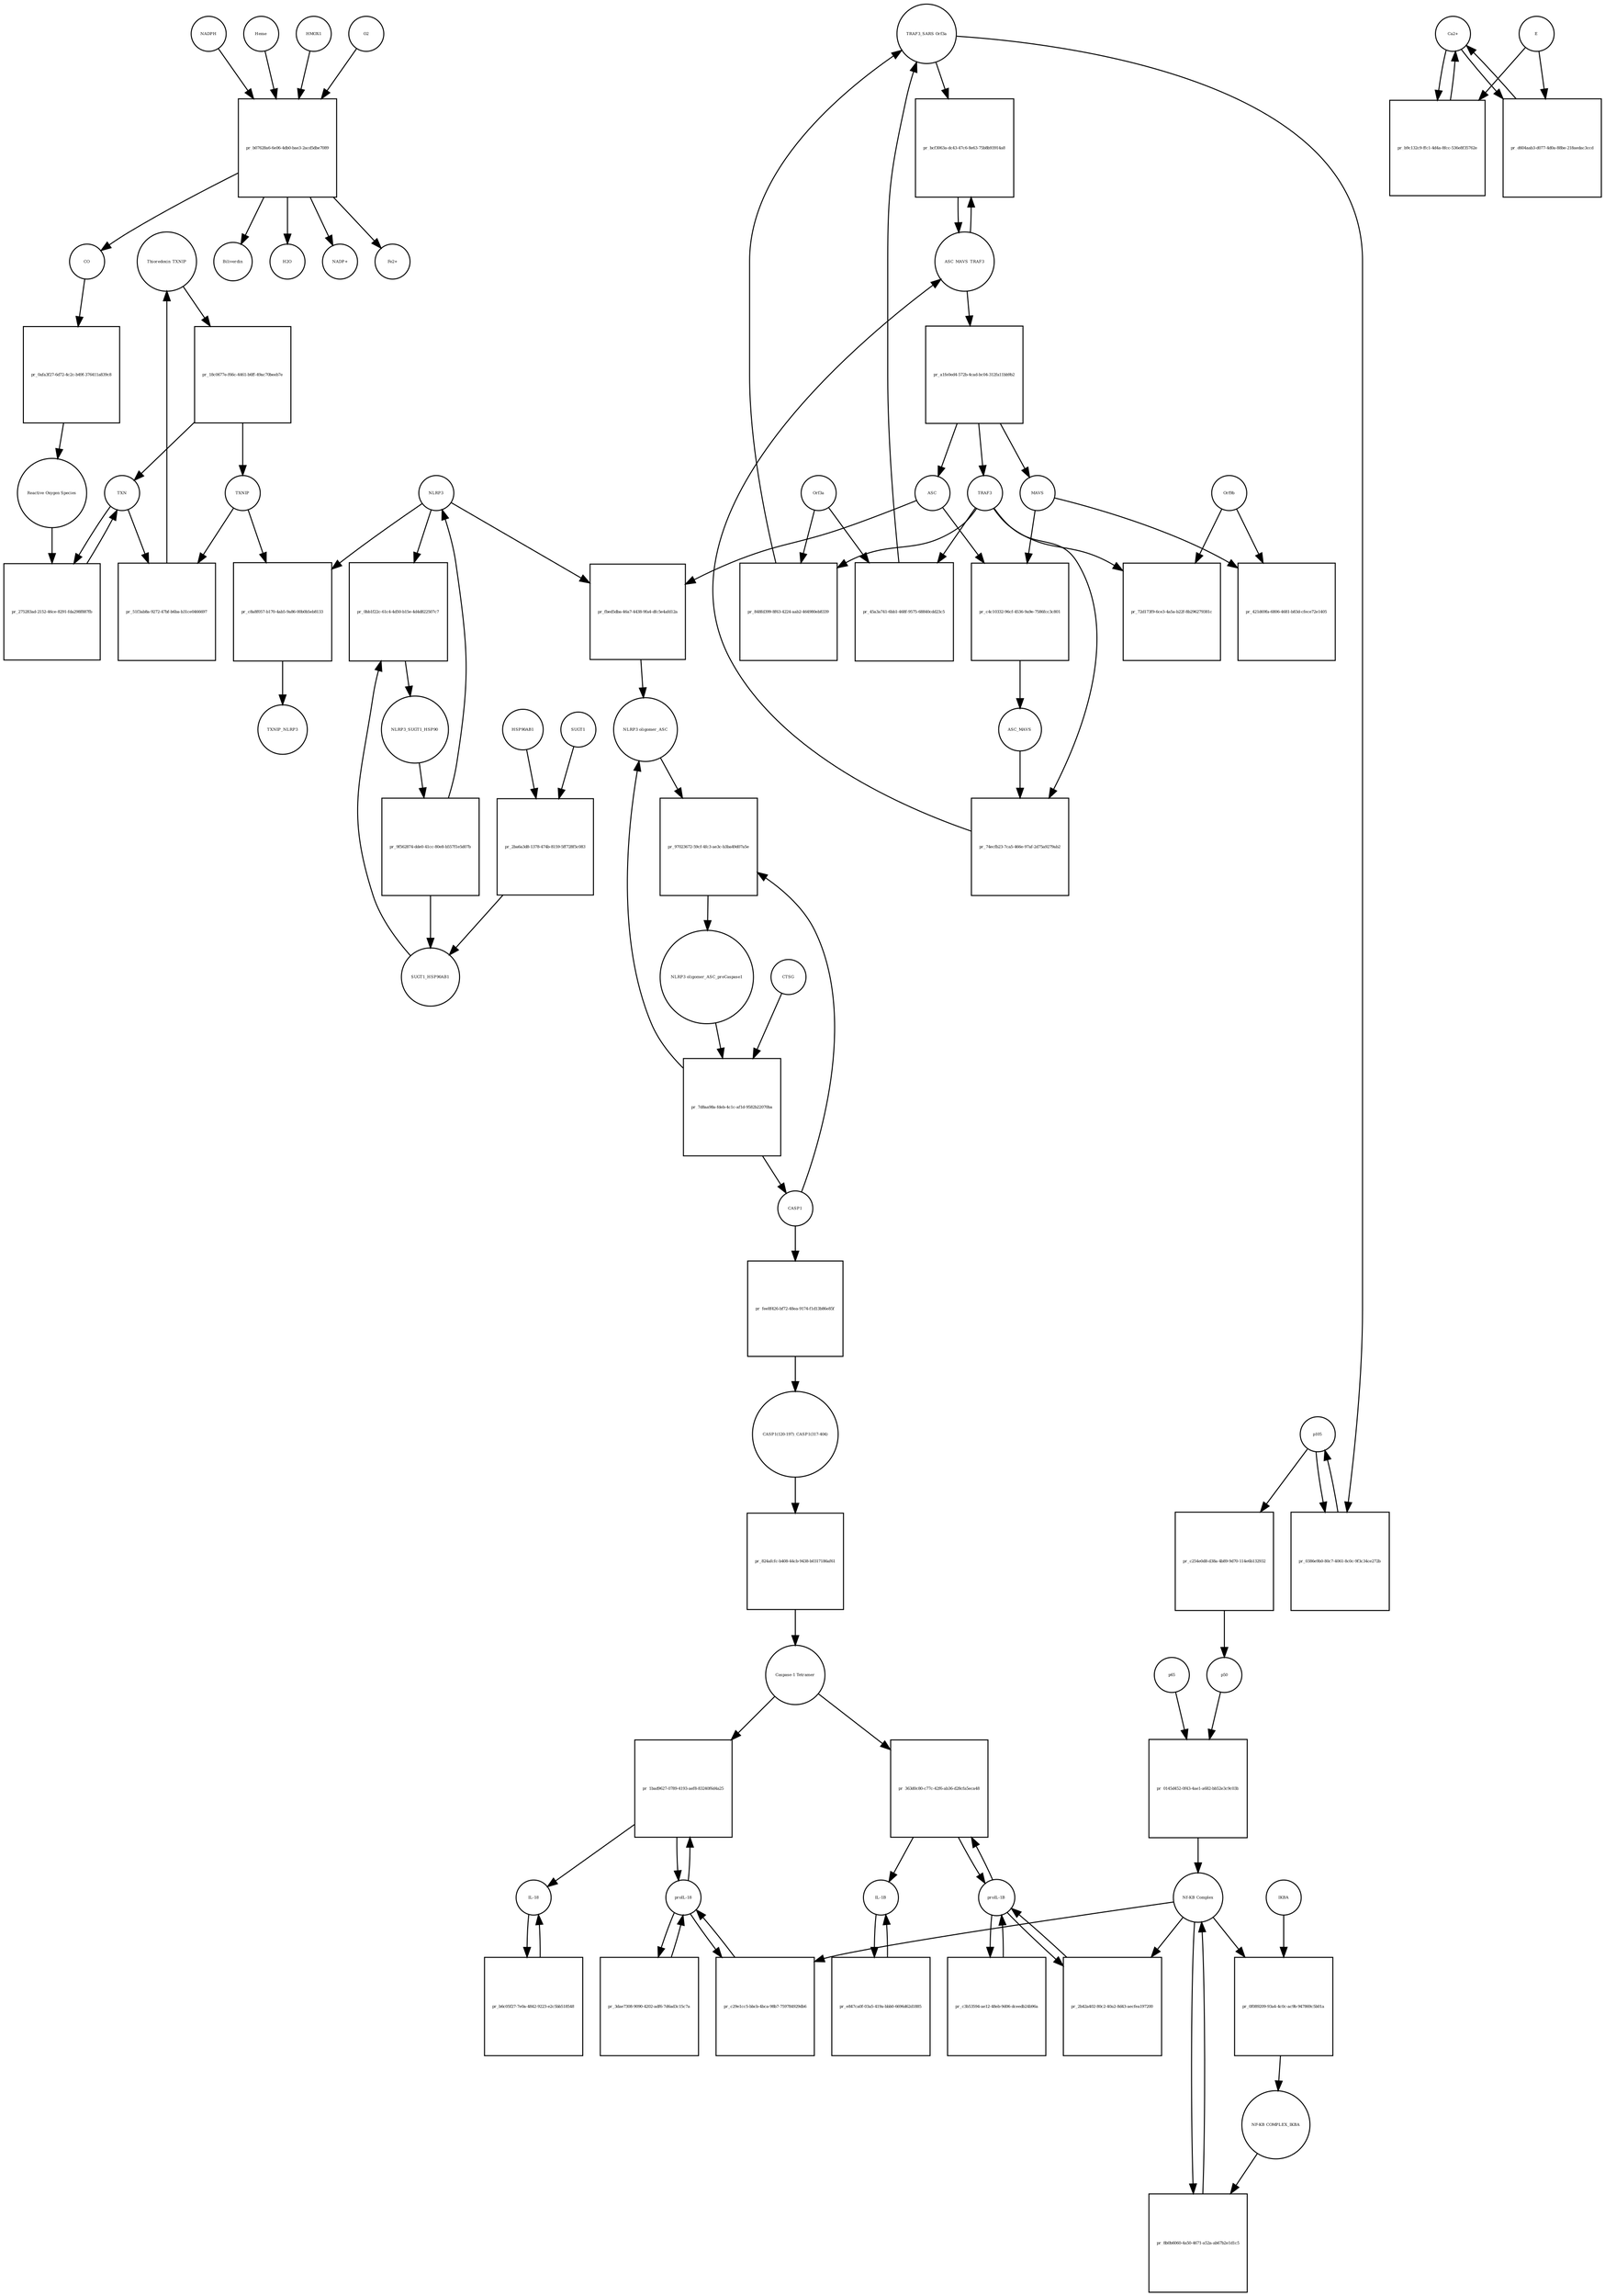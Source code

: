 strict digraph  {
Thioredoxin_TXNIP [annotation="urn_miriam_uniprot_P10599|urn_miriam_uniprot_Q9H3M7", bipartite=0, cls=complex, fontsize=4, label=Thioredoxin_TXNIP, shape=circle];
"pr_18c0677e-f66c-4461-b6ff-49ac70beeb7e" [annotation="", bipartite=1, cls=process, fontsize=4, label="pr_18c0677e-f66c-4461-b6ff-49ac70beeb7e", shape=square];
TXNIP [annotation=urn_miriam_uniprot_Q9H3M7, bipartite=0, cls=macromolecule, fontsize=4, label=TXNIP, shape=circle];
TXN [annotation=urn_miriam_uniprot_P10599, bipartite=0, cls=macromolecule, fontsize=4, label=TXN, shape=circle];
"pr_275283ad-2152-46ce-8291-fda298f887fb" [annotation="", bipartite=1, cls=process, fontsize=4, label="pr_275283ad-2152-46ce-8291-fda298f887fb", shape=square];
"Reactive Oxygen Species" [annotation="urn_miriam_obo.chebi_CHEBI%3A26523", bipartite=0, cls="simple chemical", fontsize=4, label="Reactive Oxygen Species", shape=circle];
"pr_51f3ab8a-9272-47bf-b6ba-b31ce0466697" [annotation="", bipartite=1, cls=process, fontsize=4, label="pr_51f3ab8a-9272-47bf-b6ba-b31ce0466697", shape=square];
HSP90AB1 [annotation=urn_miriam_uniprot_P08238, bipartite=0, cls=macromolecule, fontsize=4, label=HSP90AB1, shape=circle];
"pr_2ba6a3d8-1378-474b-8159-5ff728f5c083" [annotation="", bipartite=1, cls=process, fontsize=4, label="pr_2ba6a3d8-1378-474b-8159-5ff728f5c083", shape=square];
SUGT1 [annotation=urn_miriam_uniprot_Q9Y2Z0, bipartite=0, cls=macromolecule, fontsize=4, label=SUGT1, shape=circle];
SUGT1_HSP90AB1 [annotation="urn_miriam_uniprot_P08238|urn_miriam_uniprot_Q9Y2Z0", bipartite=0, cls=complex, fontsize=4, label=SUGT1_HSP90AB1, shape=circle];
NLRP3 [annotation=urn_miriam_uniprot_Q96P20, bipartite=0, cls=macromolecule, fontsize=4, label=NLRP3, shape=circle];
"pr_c8a8f057-b170-4ab5-9a86-00b0b5eb8133" [annotation="", bipartite=1, cls=process, fontsize=4, label="pr_c8a8f057-b170-4ab5-9a86-00b0b5eb8133", shape=square];
TXNIP_NLRP3 [annotation="urn_miriam_uniprot_Q9H3M7|urn_miriam_uniprot_Q96P20", bipartite=0, cls=complex, fontsize=4, label=TXNIP_NLRP3, shape=circle];
"NLRP3 oligomer_ASC_proCaspase1" [annotation="urn_miriam_uniprot_P29466|urn_miriam_uniprot_Q9ULZ3|urn_miriam_uniprot_Q96P20", bipartite=0, cls=complex, fontsize=4, label="NLRP3 oligomer_ASC_proCaspase1", shape=circle];
"pr_7d8aa98a-fdeb-4c1c-af1d-9582b22070ba" [annotation="", bipartite=1, cls=process, fontsize=4, label="pr_7d8aa98a-fdeb-4c1c-af1d-9582b22070ba", shape=square];
CASP1 [annotation=urn_miriam_uniprot_P29466, bipartite=0, cls=macromolecule, fontsize=4, label=CASP1, shape=circle];
CTSG [annotation=urn_miriam_uniprot_P08311, bipartite=0, cls=macromolecule, fontsize=4, label=CTSG, shape=circle];
"NLRP3 oligomer_ASC" [annotation="urn_miriam_uniprot_Q9ULZ3|urn_miriam_uniprot_Q96P20", bipartite=0, cls=complex, fontsize=4, label="NLRP3 oligomer_ASC", shape=circle];
"pr_fee8f426-bf72-48ea-9174-f1d13b86e85f" [annotation="", bipartite=1, cls=process, fontsize=4, label="pr_fee8f426-bf72-48ea-9174-f1d13b86e85f", shape=square];
"CASP1(120-197)_CASP1(317-404)" [annotation=urn_miriam_uniprot_P29466, bipartite=0, cls=complex, fontsize=4, label="CASP1(120-197)_CASP1(317-404)", shape=circle];
"pr_824afcfc-b408-44cb-9438-b0317186af61" [annotation="", bipartite=1, cls=process, fontsize=4, label="pr_824afcfc-b408-44cb-9438-b0317186af61", shape=square];
"Caspase-1 Tetramer" [annotation=urn_miriam_uniprot_P29466, bipartite=0, cls="complex multimer", fontsize=4, label="Caspase-1 Tetramer", shape=circle];
"proIL-1B" [annotation=urn_miriam_uniprot_P01584, bipartite=0, cls=macromolecule, fontsize=4, label="proIL-1B", shape=circle];
"pr_363d0c80-c77c-42f6-ab36-d28cfa5eca48" [annotation="", bipartite=1, cls=process, fontsize=4, label="pr_363d0c80-c77c-42f6-ab36-d28cfa5eca48", shape=square];
"IL-1B" [annotation=urn_miriam_uniprot_P01584, bipartite=0, cls=macromolecule, fontsize=4, label="IL-1B", shape=circle];
"pr_e847ca0f-03a5-419a-bbb0-6696d62d1885" [annotation="", bipartite=1, cls="omitted process", fontsize=4, label="pr_e847ca0f-03a5-419a-bbb0-6696d62d1885", shape=square];
"proIL-18" [annotation=urn_miriam_uniprot_Q14116, bipartite=0, cls=macromolecule, fontsize=4, label="proIL-18", shape=circle];
"pr_1bad9627-0789-4193-aef8-83240f6d4a25" [annotation="", bipartite=1, cls=process, fontsize=4, label="pr_1bad9627-0789-4193-aef8-83240f6d4a25", shape=square];
"IL-18" [annotation=urn_miriam_uniprot_Q14116, bipartite=0, cls=macromolecule, fontsize=4, label="IL-18", shape=circle];
"pr_b6c05f27-7e0a-4842-9223-e2c5bb518548" [annotation="", bipartite=1, cls="omitted process", fontsize=4, label="pr_b6c05f27-7e0a-4842-9223-e2c5bb518548", shape=square];
"pr_97023672-59cf-4fc3-ae3c-b3ba49d07a5e" [annotation="", bipartite=1, cls=process, fontsize=4, label="pr_97023672-59cf-4fc3-ae3c-b3ba49d07a5e", shape=square];
"pr_2b42a402-80c2-40a2-8d43-aecfea197200" [annotation="", bipartite=1, cls=process, fontsize=4, label="pr_2b42a402-80c2-40a2-8d43-aecfea197200", shape=square];
"Nf-KB Complex" [annotation="urn_miriam_uniprot_P19838|urn_miriam_uniprot_Q00653", bipartite=0, cls=complex, fontsize=4, label="Nf-KB Complex", shape=circle];
"pr_c29e1cc5-bbcb-4bca-98b7-759784929db6" [annotation="", bipartite=1, cls=process, fontsize=4, label="pr_c29e1cc5-bbcb-4bca-98b7-759784929db6", shape=square];
p50 [annotation=urn_miriam_uniprot_P19838, bipartite=0, cls=macromolecule, fontsize=4, label=p50, shape=circle];
"pr_0145d452-0f43-4ae1-a682-bb52e3c9c03b" [annotation="", bipartite=1, cls=process, fontsize=4, label="pr_0145d452-0f43-4ae1-a682-bb52e3c9c03b", shape=square];
p65 [annotation=urn_miriam_uniprot_Q00653, bipartite=0, cls=macromolecule, fontsize=4, label=p65, shape=circle];
Orf3a [annotation="urn_miriam_uniprot_P59632|urn_miriam_taxonomy_694009", bipartite=0, cls=macromolecule, fontsize=4, label=Orf3a, shape=circle];
"pr_45a3a741-6bb1-468f-9575-68840cdd23c5" [annotation="", bipartite=1, cls=process, fontsize=4, label="pr_45a3a741-6bb1-468f-9575-68840cdd23c5", shape=square];
TRAF3 [annotation=urn_miriam_uniprot_Q13114, bipartite=0, cls=macromolecule, fontsize=4, label=TRAF3, shape=circle];
"TRAF3_SARS Orf3a" [annotation="urn_miriam_uniprot_P59632|urn_miriam_uniprot_Q13114|urn_miriam_taxonomy_694009", bipartite=0, cls=complex, fontsize=4, label="TRAF3_SARS Orf3a", shape=circle];
p105 [annotation=urn_miriam_uniprot_P19838, bipartite=0, cls=macromolecule, fontsize=4, label=p105, shape=circle];
"pr_c254e0d8-d38a-4b89-9d70-114e6b132932" [annotation="", bipartite=1, cls="omitted process", fontsize=4, label="pr_c254e0d8-d38a-4b89-9d70-114e6b132932", shape=square];
ASC [annotation=urn_miriam_uniprot_Q9ULZ3, bipartite=0, cls=macromolecule, fontsize=4, label=ASC, shape=circle];
"pr_fbed5dba-46a7-4438-9fa4-dfc5e4afd12a" [annotation="", bipartite=1, cls=process, fontsize=4, label="pr_fbed5dba-46a7-4438-9fa4-dfc5e4afd12a", shape=square];
IKBA [annotation="", bipartite=0, cls=macromolecule, fontsize=4, label=IKBA, shape=circle];
"pr_0f089209-93a4-4c0c-ac9b-947869c5b01a" [annotation="", bipartite=1, cls=process, fontsize=4, label="pr_0f089209-93a4-4c0c-ac9b-947869c5b01a", shape=square];
"NF-KB COMPLEX_IKBA" [annotation=urn_miriam_uniprot_P19838, bipartite=0, cls=complex, fontsize=4, label="NF-KB COMPLEX_IKBA", shape=circle];
"pr_8b0b6060-4a50-4671-a52a-ab67b2e1d1c5" [annotation="", bipartite=1, cls=process, fontsize=4, label="pr_8b0b6060-4a50-4671-a52a-ab67b2e1d1c5", shape=square];
NLRP3_SUGT1_HSP90 [annotation="urn_miriam_uniprot_P08238|urn_miriam_uniprot_Q96P20|urn_miriam_uniprot_Q9Y2Z0", bipartite=0, cls=complex, fontsize=4, label=NLRP3_SUGT1_HSP90, shape=circle];
"pr_9f562874-dde0-41cc-80e8-b557f1e5d07b" [annotation="", bipartite=1, cls="omitted process", fontsize=4, label="pr_9f562874-dde0-41cc-80e8-b557f1e5d07b", shape=square];
"pr_c4c10332-96cf-4536-9a9e-7586fcc3c801" [annotation="", bipartite=1, cls=process, fontsize=4, label="pr_c4c10332-96cf-4536-9a9e-7586fcc3c801", shape=square];
ASC_MAVS [annotation=urn_miriam_uniprot_Q9ULZ3, bipartite=0, cls=complex, fontsize=4, label=ASC_MAVS, shape=circle];
MAVS [annotation=urn_miriam_uniprot_Q7Z434, bipartite=0, cls=macromolecule, fontsize=4, label=MAVS, shape=circle];
"pr_74ecfb23-7ca5-466e-97af-2d75a9279ab2" [annotation="", bipartite=1, cls=process, fontsize=4, label="pr_74ecfb23-7ca5-466e-97af-2d75a9279ab2", shape=square];
ASC_MAVS_TRAF3 [annotation="urn_miriam_pubmed_25847972|urn_miriam_uniprot_Q9ULZ3|urn_miriam_uniprot_Q13114", bipartite=0, cls=complex, fontsize=4, label=ASC_MAVS_TRAF3, shape=circle];
"pr_a1fe0ed4-572b-4cad-bc04-312fa11bb9b2" [annotation="", bipartite=1, cls=process, fontsize=4, label="pr_a1fe0ed4-572b-4cad-bc04-312fa11bb9b2", shape=square];
"pr_bcf3063a-dc43-47c6-8e63-75b8b93914a8" [annotation="", bipartite=1, cls="omitted process", fontsize=4, label="pr_bcf3063a-dc43-47c6-8e63-75b8b93914a8", shape=square];
"pr_0bb1f22c-61c4-4d50-b15e-4d4d822507c7" [annotation="", bipartite=1, cls=process, fontsize=4, label="pr_0bb1f22c-61c4-4d50-b15e-4d4d822507c7", shape=square];
"pr_c3b53594-ae12-48eb-9d06-dceedb24b96a" [annotation="", bipartite=1, cls=process, fontsize=4, label="pr_c3b53594-ae12-48eb-9d06-dceedb24b96a", shape=square];
"pr_3dae7308-9090-4202-adf6-7d6ad3c15c7a" [annotation="", bipartite=1, cls=process, fontsize=4, label="pr_3dae7308-9090-4202-adf6-7d6ad3c15c7a", shape=square];
"Ca2+" [annotation="urn_miriam_obo.chebi_CHEBI%3A29108", bipartite=0, cls="simple chemical", fontsize=4, label="Ca2+", shape=circle];
"pr_b9c132c9-ffc1-4d4a-8fcc-536e8f35762e" [annotation="", bipartite=1, cls=process, fontsize=4, label="pr_b9c132c9-ffc1-4d4a-8fcc-536e8f35762e", shape=square];
E [annotation="urn_miriam_uniprot_P59637|urn_miriam_taxonomy_694009", bipartite=0, cls=macromolecule, fontsize=4, label=E, shape=circle];
"pr_d604aab3-d077-4d0a-88be-218aedac3ccd" [annotation="", bipartite=1, cls=process, fontsize=4, label="pr_d604aab3-d077-4d0a-88be-218aedac3ccd", shape=square];
"pr_848fd399-8f63-4224-aab2-464980eb8339" [annotation="", bipartite=1, cls=process, fontsize=4, label="pr_848fd399-8f63-4224-aab2-464980eb8339", shape=square];
"pr_0386e9b0-80c7-4061-8c0c-9f3c34ce272b" [annotation="", bipartite=1, cls="omitted process", fontsize=4, label="pr_0386e9b0-80c7-4061-8c0c-9f3c34ce272b", shape=square];
Heme [annotation="urn_miriam_obo.chebi_CHEBI%3A30413", bipartite=0, cls="simple chemical", fontsize=4, label=Heme, shape=circle];
"pr_b07628a6-6e06-4db0-bae3-2acd5dbe7089" [annotation="", bipartite=1, cls=process, fontsize=4, label="pr_b07628a6-6e06-4db0-bae3-2acd5dbe7089", shape=square];
Biliverdin [annotation="urn_miriam_obo.chebi_CHEBI%3A17033", bipartite=0, cls="simple chemical", fontsize=4, label=Biliverdin, shape=circle];
HMOX1 [annotation=urn_miriam_uniprot_P09601, bipartite=0, cls=macromolecule, fontsize=4, label=HMOX1, shape=circle];
O2 [annotation="urn_miriam_obo.chebi_CHEBI%3A15379", bipartite=0, cls="simple chemical", fontsize=4, label=O2, shape=circle];
NADPH [annotation="urn_miriam_obo.chebi_CHEBI%3A16474", bipartite=0, cls="simple chemical", fontsize=4, label=NADPH, shape=circle];
H2O [annotation="urn_miriam_obo.chebi_CHEBI%3A15377", bipartite=0, cls="simple chemical", fontsize=4, label=H2O, shape=circle];
"NADP+" [annotation="urn_miriam_obo.chebi_CHEBI%3A18009", bipartite=0, cls="simple chemical", fontsize=4, label="NADP+", shape=circle];
CO [annotation="urn_miriam_obo.chebi_CHEBI%3A17245", bipartite=0, cls="simple chemical", fontsize=4, label=CO, shape=circle];
"Fe2+" [annotation="urn_miriam_obo.chebi_CHEBI%3A29033", bipartite=0, cls="simple chemical", fontsize=4, label="Fe2+", shape=circle];
"pr_0afa3f27-6d72-4c2c-b49f-376411a839c8" [annotation="", bipartite=1, cls=process, fontsize=4, label="pr_0afa3f27-6d72-4c2c-b49f-376411a839c8", shape=square];
"pr_421d69fa-6806-4681-b83d-cfece72e1405" [annotation="", bipartite=1, cls=process, fontsize=4, label="pr_421d69fa-6806-4681-b83d-cfece72e1405", shape=square];
Orf9b [annotation="urn_miriam_taxonomy_694009|urn_miriam_uniprot_P59636", bipartite=0, cls=macromolecule, fontsize=4, label=Orf9b, shape=circle];
"pr_72d173f9-6ce3-4a5a-b22f-8b296279381c" [annotation="", bipartite=1, cls=process, fontsize=4, label="pr_72d173f9-6ce3-4a5a-b22f-8b296279381c", shape=square];
Thioredoxin_TXNIP -> "pr_18c0677e-f66c-4461-b6ff-49ac70beeb7e"  [annotation="", interaction_type=consumption];
"pr_18c0677e-f66c-4461-b6ff-49ac70beeb7e" -> TXNIP  [annotation="", interaction_type=production];
"pr_18c0677e-f66c-4461-b6ff-49ac70beeb7e" -> TXN  [annotation="", interaction_type=production];
TXNIP -> "pr_51f3ab8a-9272-47bf-b6ba-b31ce0466697"  [annotation="", interaction_type=consumption];
TXNIP -> "pr_c8a8f057-b170-4ab5-9a86-00b0b5eb8133"  [annotation="", interaction_type=consumption];
TXN -> "pr_275283ad-2152-46ce-8291-fda298f887fb"  [annotation="", interaction_type=consumption];
TXN -> "pr_51f3ab8a-9272-47bf-b6ba-b31ce0466697"  [annotation="", interaction_type=consumption];
"pr_275283ad-2152-46ce-8291-fda298f887fb" -> TXN  [annotation="", interaction_type=production];
"Reactive Oxygen Species" -> "pr_275283ad-2152-46ce-8291-fda298f887fb"  [annotation="", interaction_type="necessary stimulation"];
"pr_51f3ab8a-9272-47bf-b6ba-b31ce0466697" -> Thioredoxin_TXNIP  [annotation="", interaction_type=production];
HSP90AB1 -> "pr_2ba6a3d8-1378-474b-8159-5ff728f5c083"  [annotation="", interaction_type=consumption];
"pr_2ba6a3d8-1378-474b-8159-5ff728f5c083" -> SUGT1_HSP90AB1  [annotation="", interaction_type=production];
SUGT1 -> "pr_2ba6a3d8-1378-474b-8159-5ff728f5c083"  [annotation="", interaction_type=consumption];
SUGT1_HSP90AB1 -> "pr_0bb1f22c-61c4-4d50-b15e-4d4d822507c7"  [annotation="", interaction_type=consumption];
NLRP3 -> "pr_c8a8f057-b170-4ab5-9a86-00b0b5eb8133"  [annotation="", interaction_type=consumption];
NLRP3 -> "pr_fbed5dba-46a7-4438-9fa4-dfc5e4afd12a"  [annotation="", interaction_type=consumption];
NLRP3 -> "pr_0bb1f22c-61c4-4d50-b15e-4d4d822507c7"  [annotation="", interaction_type=consumption];
"pr_c8a8f057-b170-4ab5-9a86-00b0b5eb8133" -> TXNIP_NLRP3  [annotation="", interaction_type=production];
"NLRP3 oligomer_ASC_proCaspase1" -> "pr_7d8aa98a-fdeb-4c1c-af1d-9582b22070ba"  [annotation="", interaction_type=consumption];
"pr_7d8aa98a-fdeb-4c1c-af1d-9582b22070ba" -> CASP1  [annotation="", interaction_type=production];
"pr_7d8aa98a-fdeb-4c1c-af1d-9582b22070ba" -> "NLRP3 oligomer_ASC"  [annotation="", interaction_type=production];
CASP1 -> "pr_fee8f426-bf72-48ea-9174-f1d13b86e85f"  [annotation="", interaction_type=consumption];
CASP1 -> "pr_97023672-59cf-4fc3-ae3c-b3ba49d07a5e"  [annotation="", interaction_type=consumption];
CTSG -> "pr_7d8aa98a-fdeb-4c1c-af1d-9582b22070ba"  [annotation="", interaction_type=catalysis];
"NLRP3 oligomer_ASC" -> "pr_97023672-59cf-4fc3-ae3c-b3ba49d07a5e"  [annotation="", interaction_type=consumption];
"pr_fee8f426-bf72-48ea-9174-f1d13b86e85f" -> "CASP1(120-197)_CASP1(317-404)"  [annotation="", interaction_type=production];
"CASP1(120-197)_CASP1(317-404)" -> "pr_824afcfc-b408-44cb-9438-b0317186af61"  [annotation="", interaction_type=consumption];
"pr_824afcfc-b408-44cb-9438-b0317186af61" -> "Caspase-1 Tetramer"  [annotation="", interaction_type=production];
"Caspase-1 Tetramer" -> "pr_363d0c80-c77c-42f6-ab36-d28cfa5eca48"  [annotation="", interaction_type=catalysis];
"Caspase-1 Tetramer" -> "pr_1bad9627-0789-4193-aef8-83240f6d4a25"  [annotation="", interaction_type=catalysis];
"proIL-1B" -> "pr_363d0c80-c77c-42f6-ab36-d28cfa5eca48"  [annotation="", interaction_type=consumption];
"proIL-1B" -> "pr_2b42a402-80c2-40a2-8d43-aecfea197200"  [annotation="", interaction_type=consumption];
"proIL-1B" -> "pr_c3b53594-ae12-48eb-9d06-dceedb24b96a"  [annotation="", interaction_type=consumption];
"pr_363d0c80-c77c-42f6-ab36-d28cfa5eca48" -> "IL-1B"  [annotation="", interaction_type=production];
"pr_363d0c80-c77c-42f6-ab36-d28cfa5eca48" -> "proIL-1B"  [annotation="", interaction_type=production];
"IL-1B" -> "pr_e847ca0f-03a5-419a-bbb0-6696d62d1885"  [annotation="", interaction_type=consumption];
"pr_e847ca0f-03a5-419a-bbb0-6696d62d1885" -> "IL-1B"  [annotation="", interaction_type=production];
"proIL-18" -> "pr_1bad9627-0789-4193-aef8-83240f6d4a25"  [annotation="", interaction_type=consumption];
"proIL-18" -> "pr_c29e1cc5-bbcb-4bca-98b7-759784929db6"  [annotation="", interaction_type=consumption];
"proIL-18" -> "pr_3dae7308-9090-4202-adf6-7d6ad3c15c7a"  [annotation="", interaction_type=consumption];
"pr_1bad9627-0789-4193-aef8-83240f6d4a25" -> "IL-18"  [annotation="", interaction_type=production];
"pr_1bad9627-0789-4193-aef8-83240f6d4a25" -> "proIL-18"  [annotation="", interaction_type=production];
"IL-18" -> "pr_b6c05f27-7e0a-4842-9223-e2c5bb518548"  [annotation="", interaction_type=consumption];
"pr_b6c05f27-7e0a-4842-9223-e2c5bb518548" -> "IL-18"  [annotation="", interaction_type=production];
"pr_97023672-59cf-4fc3-ae3c-b3ba49d07a5e" -> "NLRP3 oligomer_ASC_proCaspase1"  [annotation="", interaction_type=production];
"pr_2b42a402-80c2-40a2-8d43-aecfea197200" -> "proIL-1B"  [annotation="", interaction_type=production];
"Nf-KB Complex" -> "pr_2b42a402-80c2-40a2-8d43-aecfea197200"  [annotation=urn_miriam_pubmed_31034780, interaction_type=catalysis];
"Nf-KB Complex" -> "pr_c29e1cc5-bbcb-4bca-98b7-759784929db6"  [annotation=urn_miriam_pubmed_31034780, interaction_type=catalysis];
"Nf-KB Complex" -> "pr_0f089209-93a4-4c0c-ac9b-947869c5b01a"  [annotation="", interaction_type=consumption];
"Nf-KB Complex" -> "pr_8b0b6060-4a50-4671-a52a-ab67b2e1d1c5"  [annotation="", interaction_type=consumption];
"pr_c29e1cc5-bbcb-4bca-98b7-759784929db6" -> "proIL-18"  [annotation="", interaction_type=production];
p50 -> "pr_0145d452-0f43-4ae1-a682-bb52e3c9c03b"  [annotation="", interaction_type=consumption];
"pr_0145d452-0f43-4ae1-a682-bb52e3c9c03b" -> "Nf-KB Complex"  [annotation="", interaction_type=production];
p65 -> "pr_0145d452-0f43-4ae1-a682-bb52e3c9c03b"  [annotation="", interaction_type=consumption];
Orf3a -> "pr_45a3a741-6bb1-468f-9575-68840cdd23c5"  [annotation="", interaction_type=consumption];
Orf3a -> "pr_848fd399-8f63-4224-aab2-464980eb8339"  [annotation="", interaction_type=consumption];
"pr_45a3a741-6bb1-468f-9575-68840cdd23c5" -> "TRAF3_SARS Orf3a"  [annotation="", interaction_type=production];
TRAF3 -> "pr_45a3a741-6bb1-468f-9575-68840cdd23c5"  [annotation="", interaction_type=consumption];
TRAF3 -> "pr_74ecfb23-7ca5-466e-97af-2d75a9279ab2"  [annotation="", interaction_type=consumption];
TRAF3 -> "pr_848fd399-8f63-4224-aab2-464980eb8339"  [annotation="", interaction_type=consumption];
TRAF3 -> "pr_72d173f9-6ce3-4a5a-b22f-8b296279381c"  [annotation="", interaction_type=consumption];
"TRAF3_SARS Orf3a" -> "pr_bcf3063a-dc43-47c6-8e63-75b8b93914a8"  [annotation="urn_miriam_pubmed_25847972|urn_miriam_pubmed_31034780|urn_miriam_taxonomy_9606", interaction_type=catalysis];
"TRAF3_SARS Orf3a" -> "pr_0386e9b0-80c7-4061-8c0c-9f3c34ce272b"  [annotation="urn_miriam_pubmed_31034780|urn_miriam_taxonomy_9606", interaction_type=catalysis];
p105 -> "pr_c254e0d8-d38a-4b89-9d70-114e6b132932"  [annotation="", interaction_type=consumption];
p105 -> "pr_0386e9b0-80c7-4061-8c0c-9f3c34ce272b"  [annotation="", interaction_type=consumption];
"pr_c254e0d8-d38a-4b89-9d70-114e6b132932" -> p50  [annotation="", interaction_type=production];
ASC -> "pr_fbed5dba-46a7-4438-9fa4-dfc5e4afd12a"  [annotation="", interaction_type=consumption];
ASC -> "pr_c4c10332-96cf-4536-9a9e-7586fcc3c801"  [annotation="", interaction_type=consumption];
"pr_fbed5dba-46a7-4438-9fa4-dfc5e4afd12a" -> "NLRP3 oligomer_ASC"  [annotation="", interaction_type=production];
IKBA -> "pr_0f089209-93a4-4c0c-ac9b-947869c5b01a"  [annotation="", interaction_type=consumption];
"pr_0f089209-93a4-4c0c-ac9b-947869c5b01a" -> "NF-KB COMPLEX_IKBA"  [annotation="", interaction_type=production];
"NF-KB COMPLEX_IKBA" -> "pr_8b0b6060-4a50-4671-a52a-ab67b2e1d1c5"  [annotation="", interaction_type=inhibition];
"pr_8b0b6060-4a50-4671-a52a-ab67b2e1d1c5" -> "Nf-KB Complex"  [annotation="", interaction_type=production];
NLRP3_SUGT1_HSP90 -> "pr_9f562874-dde0-41cc-80e8-b557f1e5d07b"  [annotation="", interaction_type=consumption];
"pr_9f562874-dde0-41cc-80e8-b557f1e5d07b" -> NLRP3  [annotation="", interaction_type=production];
"pr_9f562874-dde0-41cc-80e8-b557f1e5d07b" -> SUGT1_HSP90AB1  [annotation="", interaction_type=production];
"pr_c4c10332-96cf-4536-9a9e-7586fcc3c801" -> ASC_MAVS  [annotation="", interaction_type=production];
ASC_MAVS -> "pr_74ecfb23-7ca5-466e-97af-2d75a9279ab2"  [annotation="", interaction_type=consumption];
MAVS -> "pr_c4c10332-96cf-4536-9a9e-7586fcc3c801"  [annotation="", interaction_type=consumption];
MAVS -> "pr_421d69fa-6806-4681-b83d-cfece72e1405"  [annotation="", interaction_type=consumption];
"pr_74ecfb23-7ca5-466e-97af-2d75a9279ab2" -> ASC_MAVS_TRAF3  [annotation="", interaction_type=production];
ASC_MAVS_TRAF3 -> "pr_a1fe0ed4-572b-4cad-bc04-312fa11bb9b2"  [annotation="", interaction_type=consumption];
ASC_MAVS_TRAF3 -> "pr_bcf3063a-dc43-47c6-8e63-75b8b93914a8"  [annotation="", interaction_type=consumption];
"pr_a1fe0ed4-572b-4cad-bc04-312fa11bb9b2" -> ASC  [annotation="", interaction_type=production];
"pr_a1fe0ed4-572b-4cad-bc04-312fa11bb9b2" -> TRAF3  [annotation="", interaction_type=production];
"pr_a1fe0ed4-572b-4cad-bc04-312fa11bb9b2" -> MAVS  [annotation="", interaction_type=production];
"pr_bcf3063a-dc43-47c6-8e63-75b8b93914a8" -> ASC_MAVS_TRAF3  [annotation="", interaction_type=production];
"pr_0bb1f22c-61c4-4d50-b15e-4d4d822507c7" -> NLRP3_SUGT1_HSP90  [annotation="", interaction_type=production];
"pr_c3b53594-ae12-48eb-9d06-dceedb24b96a" -> "proIL-1B"  [annotation="", interaction_type=production];
"pr_3dae7308-9090-4202-adf6-7d6ad3c15c7a" -> "proIL-18"  [annotation="", interaction_type=production];
"Ca2+" -> "pr_b9c132c9-ffc1-4d4a-8fcc-536e8f35762e"  [annotation="", interaction_type=consumption];
"Ca2+" -> "pr_d604aab3-d077-4d0a-88be-218aedac3ccd"  [annotation="", interaction_type=consumption];
"pr_b9c132c9-ffc1-4d4a-8fcc-536e8f35762e" -> "Ca2+"  [annotation="", interaction_type=production];
E -> "pr_b9c132c9-ffc1-4d4a-8fcc-536e8f35762e"  [annotation="urn_miriam_pubmed_26331680|urn_miriam_doi_10.1016%2Fj.bbrc.2020.05.206|urn_miriam_taxonomy_392815", interaction_type=catalysis];
E -> "pr_d604aab3-d077-4d0a-88be-218aedac3ccd"  [annotation="urn_miriam_pubmed_26331680|urn_miriam_doi_10.1016%2Fj.bbrc.2020.05.206|urn_miriam_taxonomy_392815", interaction_type=catalysis];
"pr_d604aab3-d077-4d0a-88be-218aedac3ccd" -> "Ca2+"  [annotation="", interaction_type=production];
"pr_848fd399-8f63-4224-aab2-464980eb8339" -> "TRAF3_SARS Orf3a"  [annotation="", interaction_type=production];
"pr_0386e9b0-80c7-4061-8c0c-9f3c34ce272b" -> p105  [annotation="", interaction_type=production];
Heme -> "pr_b07628a6-6e06-4db0-bae3-2acd5dbe7089"  [annotation="", interaction_type=consumption];
"pr_b07628a6-6e06-4db0-bae3-2acd5dbe7089" -> Biliverdin  [annotation="", interaction_type=production];
"pr_b07628a6-6e06-4db0-bae3-2acd5dbe7089" -> H2O  [annotation="", interaction_type=production];
"pr_b07628a6-6e06-4db0-bae3-2acd5dbe7089" -> "NADP+"  [annotation="", interaction_type=production];
"pr_b07628a6-6e06-4db0-bae3-2acd5dbe7089" -> CO  [annotation="", interaction_type=production];
"pr_b07628a6-6e06-4db0-bae3-2acd5dbe7089" -> "Fe2+"  [annotation="", interaction_type=production];
HMOX1 -> "pr_b07628a6-6e06-4db0-bae3-2acd5dbe7089"  [annotation="", interaction_type=catalysis];
O2 -> "pr_b07628a6-6e06-4db0-bae3-2acd5dbe7089"  [annotation="", interaction_type=consumption];
NADPH -> "pr_b07628a6-6e06-4db0-bae3-2acd5dbe7089"  [annotation="", interaction_type=consumption];
CO -> "pr_0afa3f27-6d72-4c2c-b49f-376411a839c8"  [annotation="urn_miriam_pubmed_28356568|urn_miriam_pubmed_25770182", interaction_type=inhibition];
"pr_0afa3f27-6d72-4c2c-b49f-376411a839c8" -> "Reactive Oxygen Species"  [annotation="", interaction_type=production];
Orf9b -> "pr_421d69fa-6806-4681-b83d-cfece72e1405"  [annotation="urn_miriam_doi_10.4049%2Fjimmunol.1303196", interaction_type=catalysis];
Orf9b -> "pr_72d173f9-6ce3-4a5a-b22f-8b296279381c"  [annotation="urn_miriam_doi_10.4049%2Fjimmunol.1303196", interaction_type=catalysis];
}
